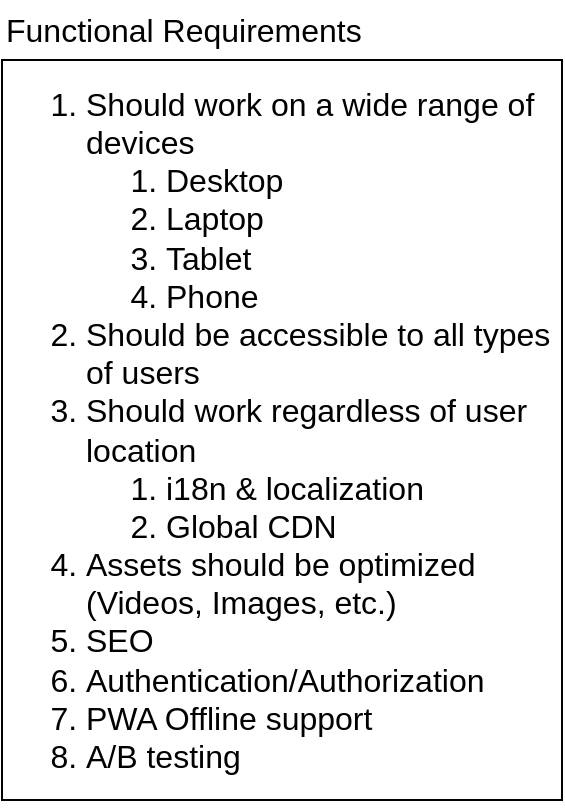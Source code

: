 <mxfile version="17.4.2" type="device"><diagram id="PBJTSZXWgF_PM7YY_W1W" name="Page-1"><mxGraphModel dx="1212" dy="936" grid="1" gridSize="10" guides="1" tooltips="1" connect="1" arrows="1" fold="1" page="1" pageScale="1" pageWidth="850" pageHeight="1100" math="0" shadow="0"><root><mxCell id="0"/><mxCell id="1" parent="0"/><mxCell id="4_mUZihw0CdHcSYvSZoS-133" value="" style="group" vertex="1" connectable="0" parent="1"><mxGeometry x="220" y="130" width="280" height="400" as="geometry"/></mxCell><mxCell id="4_mUZihw0CdHcSYvSZoS-134" value="&lt;ol style=&quot;font-size: 16px&quot;&gt;&lt;li&gt;Should work on a wide range of devices&lt;/li&gt;&lt;ol&gt;&lt;li&gt;Desktop&lt;/li&gt;&lt;li&gt;Laptop&lt;/li&gt;&lt;li&gt;Tablet&lt;/li&gt;&lt;li&gt;Phone&lt;/li&gt;&lt;/ol&gt;&lt;li&gt;&lt;span&gt;Should be accessible to all types of users&lt;/span&gt;&lt;/li&gt;&lt;li&gt;&lt;span&gt;Should work regardless of user location&lt;/span&gt;&lt;/li&gt;&lt;ol&gt;&lt;li&gt;&lt;span&gt;i18n &amp;amp; localization&lt;/span&gt;&lt;/li&gt;&lt;li&gt;&lt;span&gt;Global CDN&lt;/span&gt;&lt;/li&gt;&lt;/ol&gt;&lt;li&gt;&lt;span&gt;Assets should be optimized (Videos, Images, etc.)&lt;/span&gt;&lt;/li&gt;&lt;li&gt;&lt;span&gt;SEO&lt;/span&gt;&lt;/li&gt;&lt;li&gt;&lt;span&gt;Authentication/Authorization&lt;/span&gt;&lt;/li&gt;&lt;li&gt;&lt;span&gt;PWA Offline support&lt;/span&gt;&lt;/li&gt;&lt;li&gt;&lt;span&gt;A/B testing&lt;/span&gt;&lt;/li&gt;&lt;/ol&gt;" style="rounded=0;whiteSpace=wrap;html=1;align=left;" vertex="1" parent="4_mUZihw0CdHcSYvSZoS-133"><mxGeometry y="30" width="280" height="370" as="geometry"/></mxCell><mxCell id="4_mUZihw0CdHcSYvSZoS-135" value="Functional Requirements" style="text;html=1;strokeColor=none;fillColor=none;align=left;verticalAlign=middle;whiteSpace=wrap;rounded=0;fontSize=16;" vertex="1" parent="4_mUZihw0CdHcSYvSZoS-133"><mxGeometry width="220" height="30" as="geometry"/></mxCell></root></mxGraphModel></diagram></mxfile>